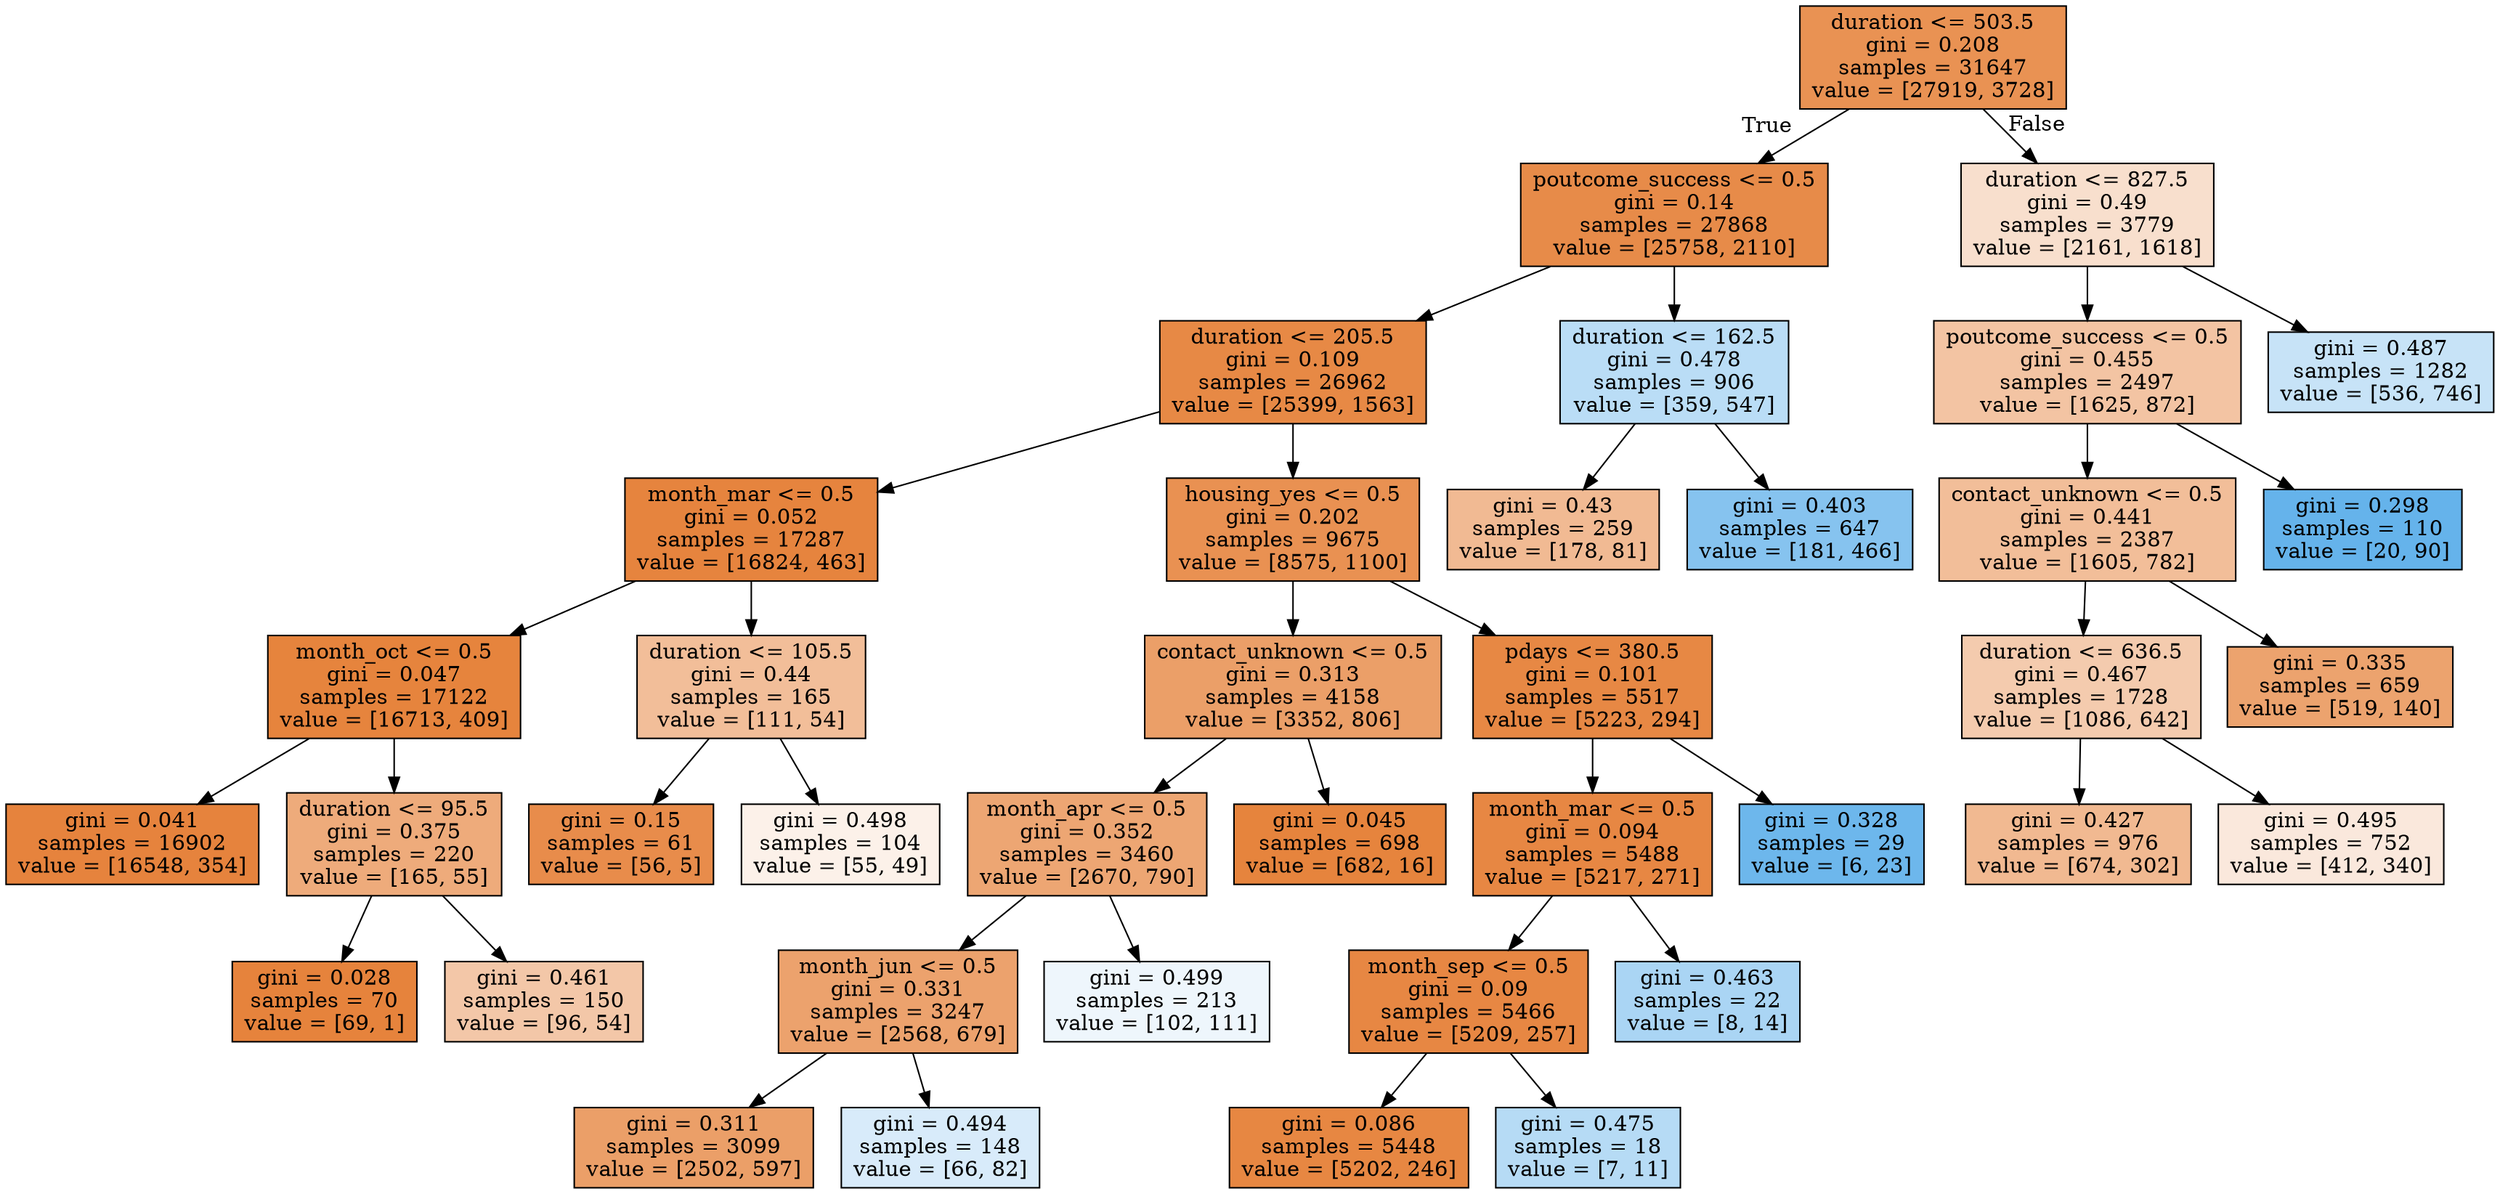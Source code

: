 digraph Tree {
node [shape=box, style="filled", color="black"] ;
0 [label="duration <= 503.5\ngini = 0.208\nsamples = 31647\nvalue = [27919, 3728]", fillcolor="#e58139dd"] ;
1 [label="poutcome_success <= 0.5\ngini = 0.14\nsamples = 27868\nvalue = [25758, 2110]", fillcolor="#e58139ea"] ;
0 -> 1 [labeldistance=2.5, labelangle=45, headlabel="True"] ;
3 [label="duration <= 205.5\ngini = 0.109\nsamples = 26962\nvalue = [25399, 1563]", fillcolor="#e58139ef"] ;
1 -> 3 ;
5 [label="month_mar <= 0.5\ngini = 0.052\nsamples = 17287\nvalue = [16824, 463]", fillcolor="#e58139f8"] ;
3 -> 5 ;
23 [label="month_oct <= 0.5\ngini = 0.047\nsamples = 17122\nvalue = [16713, 409]", fillcolor="#e58139f9"] ;
5 -> 23 ;
27 [label="gini = 0.041\nsamples = 16902\nvalue = [16548, 354]", fillcolor="#e58139fa"] ;
23 -> 27 ;
28 [label="duration <= 95.5\ngini = 0.375\nsamples = 220\nvalue = [165, 55]", fillcolor="#e58139aa"] ;
23 -> 28 ;
37 [label="gini = 0.028\nsamples = 70\nvalue = [69, 1]", fillcolor="#e58139fb"] ;
28 -> 37 ;
38 [label="gini = 0.461\nsamples = 150\nvalue = [96, 54]", fillcolor="#e5813970"] ;
28 -> 38 ;
24 [label="duration <= 105.5\ngini = 0.44\nsamples = 165\nvalue = [111, 54]", fillcolor="#e5813983"] ;
5 -> 24 ;
33 [label="gini = 0.15\nsamples = 61\nvalue = [56, 5]", fillcolor="#e58139e8"] ;
24 -> 33 ;
34 [label="gini = 0.498\nsamples = 104\nvalue = [55, 49]", fillcolor="#e581391c"] ;
24 -> 34 ;
6 [label="housing_yes <= 0.5\ngini = 0.202\nsamples = 9675\nvalue = [8575, 1100]", fillcolor="#e58139de"] ;
3 -> 6 ;
7 [label="contact_unknown <= 0.5\ngini = 0.313\nsamples = 4158\nvalue = [3352, 806]", fillcolor="#e58139c2"] ;
6 -> 7 ;
15 [label="month_apr <= 0.5\ngini = 0.352\nsamples = 3460\nvalue = [2670, 790]", fillcolor="#e58139b4"] ;
7 -> 15 ;
17 [label="month_jun <= 0.5\ngini = 0.331\nsamples = 3247\nvalue = [2568, 679]", fillcolor="#e58139bc"] ;
15 -> 17 ;
19 [label="gini = 0.311\nsamples = 3099\nvalue = [2502, 597]", fillcolor="#e58139c2"] ;
17 -> 19 ;
20 [label="gini = 0.494\nsamples = 148\nvalue = [66, 82]", fillcolor="#399de532"] ;
17 -> 20 ;
18 [label="gini = 0.499\nsamples = 213\nvalue = [102, 111]", fillcolor="#399de515"] ;
15 -> 18 ;
16 [label="gini = 0.045\nsamples = 698\nvalue = [682, 16]", fillcolor="#e58139f9"] ;
7 -> 16 ;
8 [label="pdays <= 380.5\ngini = 0.101\nsamples = 5517\nvalue = [5223, 294]", fillcolor="#e58139f1"] ;
6 -> 8 ;
21 [label="month_mar <= 0.5\ngini = 0.094\nsamples = 5488\nvalue = [5217, 271]", fillcolor="#e58139f2"] ;
8 -> 21 ;
31 [label="month_sep <= 0.5\ngini = 0.09\nsamples = 5466\nvalue = [5209, 257]", fillcolor="#e58139f2"] ;
21 -> 31 ;
35 [label="gini = 0.086\nsamples = 5448\nvalue = [5202, 246]", fillcolor="#e58139f3"] ;
31 -> 35 ;
36 [label="gini = 0.475\nsamples = 18\nvalue = [7, 11]", fillcolor="#399de55d"] ;
31 -> 36 ;
32 [label="gini = 0.463\nsamples = 22\nvalue = [8, 14]", fillcolor="#399de56d"] ;
21 -> 32 ;
22 [label="gini = 0.328\nsamples = 29\nvalue = [6, 23]", fillcolor="#399de5bc"] ;
8 -> 22 ;
4 [label="duration <= 162.5\ngini = 0.478\nsamples = 906\nvalue = [359, 547]", fillcolor="#399de558"] ;
1 -> 4 ;
11 [label="gini = 0.43\nsamples = 259\nvalue = [178, 81]", fillcolor="#e581398b"] ;
4 -> 11 ;
12 [label="gini = 0.403\nsamples = 647\nvalue = [181, 466]", fillcolor="#399de59c"] ;
4 -> 12 ;
2 [label="duration <= 827.5\ngini = 0.49\nsamples = 3779\nvalue = [2161, 1618]", fillcolor="#e5813940"] ;
0 -> 2 [labeldistance=2.5, labelangle=-45, headlabel="False"] ;
9 [label="poutcome_success <= 0.5\ngini = 0.455\nsamples = 2497\nvalue = [1625, 872]", fillcolor="#e5813976"] ;
2 -> 9 ;
13 [label="contact_unknown <= 0.5\ngini = 0.441\nsamples = 2387\nvalue = [1605, 782]", fillcolor="#e5813983"] ;
9 -> 13 ;
25 [label="duration <= 636.5\ngini = 0.467\nsamples = 1728\nvalue = [1086, 642]", fillcolor="#e5813968"] ;
13 -> 25 ;
29 [label="gini = 0.427\nsamples = 976\nvalue = [674, 302]", fillcolor="#e581398d"] ;
25 -> 29 ;
30 [label="gini = 0.495\nsamples = 752\nvalue = [412, 340]", fillcolor="#e581392d"] ;
25 -> 30 ;
26 [label="gini = 0.335\nsamples = 659\nvalue = [519, 140]", fillcolor="#e58139ba"] ;
13 -> 26 ;
14 [label="gini = 0.298\nsamples = 110\nvalue = [20, 90]", fillcolor="#399de5c6"] ;
9 -> 14 ;
10 [label="gini = 0.487\nsamples = 1282\nvalue = [536, 746]", fillcolor="#399de548"] ;
2 -> 10 ;
}